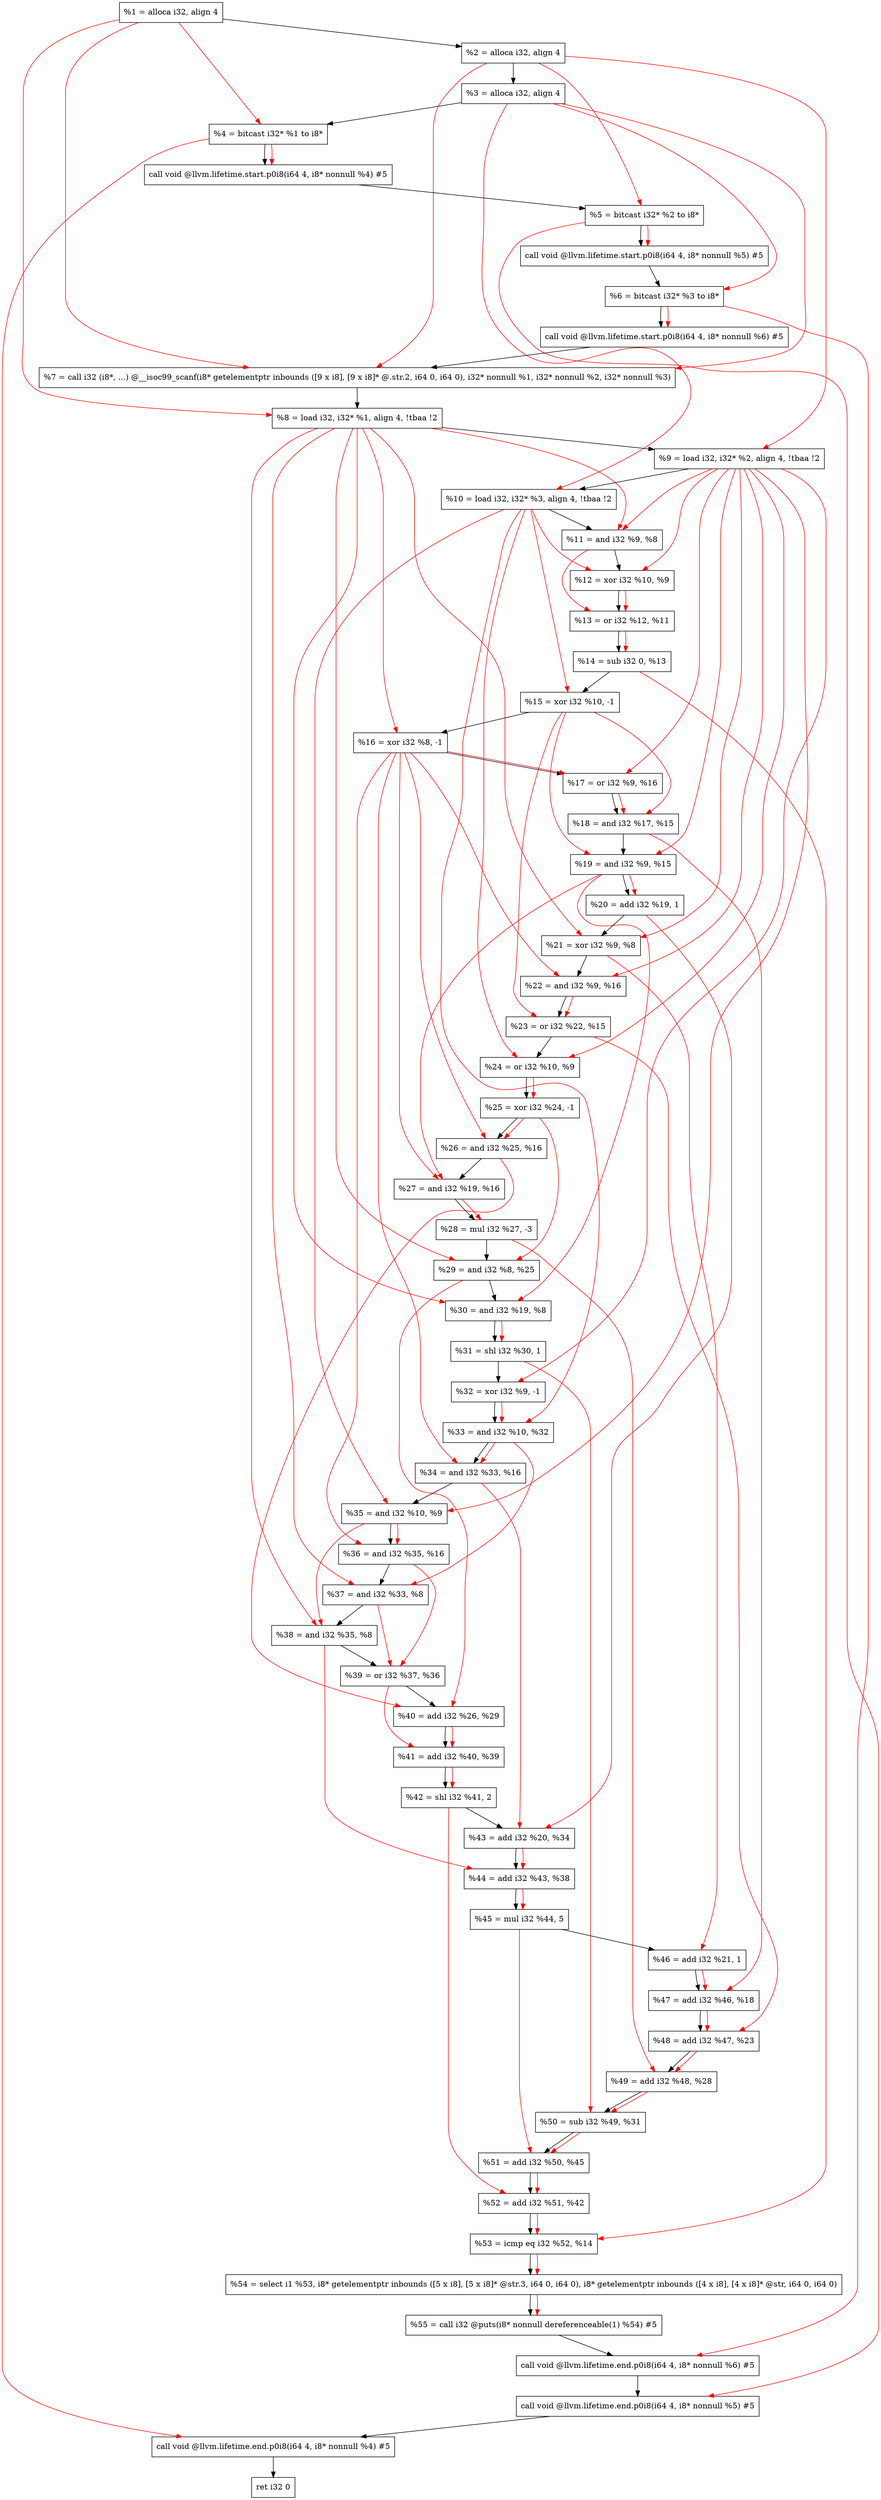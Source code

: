 digraph "DFG for'main' function" {
	Node0x98bc88[shape=record, label="  %1 = alloca i32, align 4"];
	Node0x98bd08[shape=record, label="  %2 = alloca i32, align 4"];
	Node0x98bd98[shape=record, label="  %3 = alloca i32, align 4"];
	Node0x98bdf8[shape=record, label="  %4 = bitcast i32* %1 to i8*"];
	Node0x98c278[shape=record, label="  call void @llvm.lifetime.start.p0i8(i64 4, i8* nonnull %4) #5"];
	Node0x98c358[shape=record, label="  %5 = bitcast i32* %2 to i8*"];
	Node0x98c458[shape=record, label="  call void @llvm.lifetime.start.p0i8(i64 4, i8* nonnull %5) #5"];
	Node0x98c518[shape=record, label="  %6 = bitcast i32* %3 to i8*"];
	Node0x98c5c8[shape=record, label="  call void @llvm.lifetime.start.p0i8(i64 4, i8* nonnull %6) #5"];
	Node0x98c828[shape=record, label="  %7 = call i32 (i8*, ...) @__isoc99_scanf(i8* getelementptr inbounds ([9 x i8], [9 x i8]* @.str.2, i64 0, i64 0), i32* nonnull %1, i32* nonnull %2, i32* nonnull %3)"];
	Node0x98c8e8[shape=record, label="  %8 = load i32, i32* %1, align 4, !tbaa !2"];
	Node0x98d858[shape=record, label="  %9 = load i32, i32* %2, align 4, !tbaa !2"];
	Node0x98dec8[shape=record, label="  %10 = load i32, i32* %3, align 4, !tbaa !2"];
	Node0x98df40[shape=record, label="  %11 = and i32 %9, %8"];
	Node0x98dfb0[shape=record, label="  %12 = xor i32 %10, %9"];
	Node0x98e020[shape=record, label="  %13 = or i32 %12, %11"];
	Node0x98e090[shape=record, label="  %14 = sub i32 0, %13"];
	Node0x98e100[shape=record, label="  %15 = xor i32 %10, -1"];
	Node0x98e170[shape=record, label="  %16 = xor i32 %8, -1"];
	Node0x98e1e0[shape=record, label="  %17 = or i32 %9, %16"];
	Node0x98e250[shape=record, label="  %18 = and i32 %17, %15"];
	Node0x98e2c0[shape=record, label="  %19 = and i32 %9, %15"];
	Node0x98e330[shape=record, label="  %20 = add i32 %19, 1"];
	Node0x98e3a0[shape=record, label="  %21 = xor i32 %9, %8"];
	Node0x98e410[shape=record, label="  %22 = and i32 %9, %16"];
	Node0x98e480[shape=record, label="  %23 = or i32 %22, %15"];
	Node0x98e4f0[shape=record, label="  %24 = or i32 %10, %9"];
	Node0x98e560[shape=record, label="  %25 = xor i32 %24, -1"];
	Node0x98e5d0[shape=record, label="  %26 = and i32 %25, %16"];
	Node0x98e640[shape=record, label="  %27 = and i32 %19, %16"];
	Node0x98e6b0[shape=record, label="  %28 = mul i32 %27, -3"];
	Node0x98e720[shape=record, label="  %29 = and i32 %8, %25"];
	Node0x98e790[shape=record, label="  %30 = and i32 %19, %8"];
	Node0x98e800[shape=record, label="  %31 = shl i32 %30, 1"];
	Node0x98e870[shape=record, label="  %32 = xor i32 %9, -1"];
	Node0x98e8e0[shape=record, label="  %33 = and i32 %10, %32"];
	Node0x98e950[shape=record, label="  %34 = and i32 %33, %16"];
	Node0x98e9c0[shape=record, label="  %35 = and i32 %10, %9"];
	Node0x98ea30[shape=record, label="  %36 = and i32 %35, %16"];
	Node0x98eaa0[shape=record, label="  %37 = and i32 %33, %8"];
	Node0x98eb10[shape=record, label="  %38 = and i32 %35, %8"];
	Node0x98eb80[shape=record, label="  %39 = or i32 %37, %36"];
	Node0x98ebf0[shape=record, label="  %40 = add i32 %26, %29"];
	Node0x98ec60[shape=record, label="  %41 = add i32 %40, %39"];
	Node0x98ecd0[shape=record, label="  %42 = shl i32 %41, 2"];
	Node0x98ed40[shape=record, label="  %43 = add i32 %20, %34"];
	Node0x98edb0[shape=record, label="  %44 = add i32 %43, %38"];
	Node0x98ee20[shape=record, label="  %45 = mul i32 %44, 5"];
	Node0x98ee90[shape=record, label="  %46 = add i32 %21, 1"];
	Node0x98ef00[shape=record, label="  %47 = add i32 %46, %18"];
	Node0x98ef70[shape=record, label="  %48 = add i32 %47, %23"];
	Node0x98efe0[shape=record, label="  %49 = add i32 %48, %28"];
	Node0x98f050[shape=record, label="  %50 = sub i32 %49, %31"];
	Node0x98f0c0[shape=record, label="  %51 = add i32 %50, %45"];
	Node0x98f130[shape=record, label="  %52 = add i32 %51, %42"];
	Node0x98f1a0[shape=record, label="  %53 = icmp eq i32 %52, %14"];
	Node0x92b9d8[shape=record, label="  %54 = select i1 %53, i8* getelementptr inbounds ([5 x i8], [5 x i8]* @str.3, i64 0, i64 0), i8* getelementptr inbounds ([4 x i8], [4 x i8]* @str, i64 0, i64 0)"];
	Node0x98f230[shape=record, label="  %55 = call i32 @puts(i8* nonnull dereferenceable(1) %54) #5"];
	Node0x98f488[shape=record, label="  call void @llvm.lifetime.end.p0i8(i64 4, i8* nonnull %6) #5"];
	Node0x98f5e8[shape=record, label="  call void @llvm.lifetime.end.p0i8(i64 4, i8* nonnull %5) #5"];
	Node0x98f6f8[shape=record, label="  call void @llvm.lifetime.end.p0i8(i64 4, i8* nonnull %4) #5"];
	Node0x98f7b8[shape=record, label="  ret i32 0"];
	Node0x98bc88 -> Node0x98bd08;
	Node0x98bd08 -> Node0x98bd98;
	Node0x98bd98 -> Node0x98bdf8;
	Node0x98bdf8 -> Node0x98c278;
	Node0x98c278 -> Node0x98c358;
	Node0x98c358 -> Node0x98c458;
	Node0x98c458 -> Node0x98c518;
	Node0x98c518 -> Node0x98c5c8;
	Node0x98c5c8 -> Node0x98c828;
	Node0x98c828 -> Node0x98c8e8;
	Node0x98c8e8 -> Node0x98d858;
	Node0x98d858 -> Node0x98dec8;
	Node0x98dec8 -> Node0x98df40;
	Node0x98df40 -> Node0x98dfb0;
	Node0x98dfb0 -> Node0x98e020;
	Node0x98e020 -> Node0x98e090;
	Node0x98e090 -> Node0x98e100;
	Node0x98e100 -> Node0x98e170;
	Node0x98e170 -> Node0x98e1e0;
	Node0x98e1e0 -> Node0x98e250;
	Node0x98e250 -> Node0x98e2c0;
	Node0x98e2c0 -> Node0x98e330;
	Node0x98e330 -> Node0x98e3a0;
	Node0x98e3a0 -> Node0x98e410;
	Node0x98e410 -> Node0x98e480;
	Node0x98e480 -> Node0x98e4f0;
	Node0x98e4f0 -> Node0x98e560;
	Node0x98e560 -> Node0x98e5d0;
	Node0x98e5d0 -> Node0x98e640;
	Node0x98e640 -> Node0x98e6b0;
	Node0x98e6b0 -> Node0x98e720;
	Node0x98e720 -> Node0x98e790;
	Node0x98e790 -> Node0x98e800;
	Node0x98e800 -> Node0x98e870;
	Node0x98e870 -> Node0x98e8e0;
	Node0x98e8e0 -> Node0x98e950;
	Node0x98e950 -> Node0x98e9c0;
	Node0x98e9c0 -> Node0x98ea30;
	Node0x98ea30 -> Node0x98eaa0;
	Node0x98eaa0 -> Node0x98eb10;
	Node0x98eb10 -> Node0x98eb80;
	Node0x98eb80 -> Node0x98ebf0;
	Node0x98ebf0 -> Node0x98ec60;
	Node0x98ec60 -> Node0x98ecd0;
	Node0x98ecd0 -> Node0x98ed40;
	Node0x98ed40 -> Node0x98edb0;
	Node0x98edb0 -> Node0x98ee20;
	Node0x98ee20 -> Node0x98ee90;
	Node0x98ee90 -> Node0x98ef00;
	Node0x98ef00 -> Node0x98ef70;
	Node0x98ef70 -> Node0x98efe0;
	Node0x98efe0 -> Node0x98f050;
	Node0x98f050 -> Node0x98f0c0;
	Node0x98f0c0 -> Node0x98f130;
	Node0x98f130 -> Node0x98f1a0;
	Node0x98f1a0 -> Node0x92b9d8;
	Node0x92b9d8 -> Node0x98f230;
	Node0x98f230 -> Node0x98f488;
	Node0x98f488 -> Node0x98f5e8;
	Node0x98f5e8 -> Node0x98f6f8;
	Node0x98f6f8 -> Node0x98f7b8;
edge [color=red]
	Node0x98bc88 -> Node0x98bdf8;
	Node0x98bdf8 -> Node0x98c278;
	Node0x98bd08 -> Node0x98c358;
	Node0x98c358 -> Node0x98c458;
	Node0x98bd98 -> Node0x98c518;
	Node0x98c518 -> Node0x98c5c8;
	Node0x98bc88 -> Node0x98c828;
	Node0x98bd08 -> Node0x98c828;
	Node0x98bd98 -> Node0x98c828;
	Node0x98bc88 -> Node0x98c8e8;
	Node0x98bd08 -> Node0x98d858;
	Node0x98bd98 -> Node0x98dec8;
	Node0x98d858 -> Node0x98df40;
	Node0x98c8e8 -> Node0x98df40;
	Node0x98dec8 -> Node0x98dfb0;
	Node0x98d858 -> Node0x98dfb0;
	Node0x98dfb0 -> Node0x98e020;
	Node0x98df40 -> Node0x98e020;
	Node0x98e020 -> Node0x98e090;
	Node0x98dec8 -> Node0x98e100;
	Node0x98c8e8 -> Node0x98e170;
	Node0x98d858 -> Node0x98e1e0;
	Node0x98e170 -> Node0x98e1e0;
	Node0x98e1e0 -> Node0x98e250;
	Node0x98e100 -> Node0x98e250;
	Node0x98d858 -> Node0x98e2c0;
	Node0x98e100 -> Node0x98e2c0;
	Node0x98e2c0 -> Node0x98e330;
	Node0x98d858 -> Node0x98e3a0;
	Node0x98c8e8 -> Node0x98e3a0;
	Node0x98d858 -> Node0x98e410;
	Node0x98e170 -> Node0x98e410;
	Node0x98e410 -> Node0x98e480;
	Node0x98e100 -> Node0x98e480;
	Node0x98dec8 -> Node0x98e4f0;
	Node0x98d858 -> Node0x98e4f0;
	Node0x98e4f0 -> Node0x98e560;
	Node0x98e560 -> Node0x98e5d0;
	Node0x98e170 -> Node0x98e5d0;
	Node0x98e2c0 -> Node0x98e640;
	Node0x98e170 -> Node0x98e640;
	Node0x98e640 -> Node0x98e6b0;
	Node0x98c8e8 -> Node0x98e720;
	Node0x98e560 -> Node0x98e720;
	Node0x98e2c0 -> Node0x98e790;
	Node0x98c8e8 -> Node0x98e790;
	Node0x98e790 -> Node0x98e800;
	Node0x98d858 -> Node0x98e870;
	Node0x98dec8 -> Node0x98e8e0;
	Node0x98e870 -> Node0x98e8e0;
	Node0x98e8e0 -> Node0x98e950;
	Node0x98e170 -> Node0x98e950;
	Node0x98dec8 -> Node0x98e9c0;
	Node0x98d858 -> Node0x98e9c0;
	Node0x98e9c0 -> Node0x98ea30;
	Node0x98e170 -> Node0x98ea30;
	Node0x98e8e0 -> Node0x98eaa0;
	Node0x98c8e8 -> Node0x98eaa0;
	Node0x98e9c0 -> Node0x98eb10;
	Node0x98c8e8 -> Node0x98eb10;
	Node0x98eaa0 -> Node0x98eb80;
	Node0x98ea30 -> Node0x98eb80;
	Node0x98e5d0 -> Node0x98ebf0;
	Node0x98e720 -> Node0x98ebf0;
	Node0x98ebf0 -> Node0x98ec60;
	Node0x98eb80 -> Node0x98ec60;
	Node0x98ec60 -> Node0x98ecd0;
	Node0x98e330 -> Node0x98ed40;
	Node0x98e950 -> Node0x98ed40;
	Node0x98ed40 -> Node0x98edb0;
	Node0x98eb10 -> Node0x98edb0;
	Node0x98edb0 -> Node0x98ee20;
	Node0x98e3a0 -> Node0x98ee90;
	Node0x98ee90 -> Node0x98ef00;
	Node0x98e250 -> Node0x98ef00;
	Node0x98ef00 -> Node0x98ef70;
	Node0x98e480 -> Node0x98ef70;
	Node0x98ef70 -> Node0x98efe0;
	Node0x98e6b0 -> Node0x98efe0;
	Node0x98efe0 -> Node0x98f050;
	Node0x98e800 -> Node0x98f050;
	Node0x98f050 -> Node0x98f0c0;
	Node0x98ee20 -> Node0x98f0c0;
	Node0x98f0c0 -> Node0x98f130;
	Node0x98ecd0 -> Node0x98f130;
	Node0x98f130 -> Node0x98f1a0;
	Node0x98e090 -> Node0x98f1a0;
	Node0x98f1a0 -> Node0x92b9d8;
	Node0x92b9d8 -> Node0x98f230;
	Node0x98c518 -> Node0x98f488;
	Node0x98c358 -> Node0x98f5e8;
	Node0x98bdf8 -> Node0x98f6f8;
}
